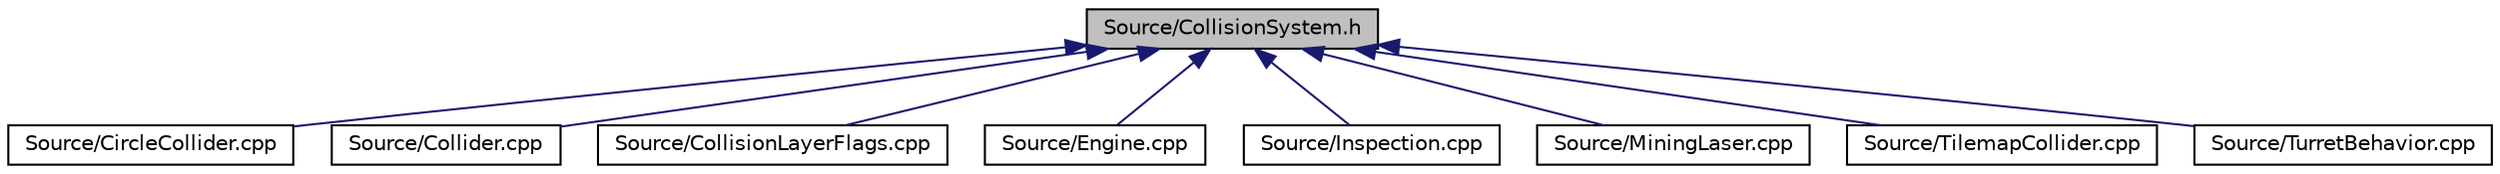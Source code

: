 digraph "Source/CollisionSystem.h"
{
 // LATEX_PDF_SIZE
  edge [fontname="Helvetica",fontsize="10",labelfontname="Helvetica",labelfontsize="10"];
  node [fontname="Helvetica",fontsize="10",shape=record];
  Node1 [label="Source/CollisionSystem.h",height=0.2,width=0.4,color="black", fillcolor="grey75", style="filled", fontcolor="black",tooltip="The CollisionSystem is responsible for checking for collisions between Different Colliders."];
  Node1 -> Node2 [dir="back",color="midnightblue",fontsize="10",style="solid"];
  Node2 [label="Source/CircleCollider.cpp",height=0.2,width=0.4,color="black", fillcolor="white", style="filled",URL="$CircleCollider_8cpp.html",tooltip="Circle-shaped collider."];
  Node1 -> Node3 [dir="back",color="midnightblue",fontsize="10",style="solid"];
  Node3 [label="Source/Collider.cpp",height=0.2,width=0.4,color="black", fillcolor="white", style="filled",URL="$Collider_8cpp.html",tooltip="Base component for detecting collisions."];
  Node1 -> Node4 [dir="back",color="midnightblue",fontsize="10",style="solid"];
  Node4 [label="Source/CollisionLayerFlags.cpp",height=0.2,width=0.4,color="black", fillcolor="white", style="filled",URL="$CollisionLayerFlags_8cpp.html",tooltip="struct that determines which collision layers to interact with"];
  Node1 -> Node5 [dir="back",color="midnightblue",fontsize="10",style="solid"];
  Node5 [label="Source/Engine.cpp",height=0.2,width=0.4,color="black", fillcolor="white", style="filled",URL="$Engine_8cpp.html",tooltip="Engine class."];
  Node1 -> Node6 [dir="back",color="midnightblue",fontsize="10",style="solid"];
  Node6 [label="Source/Inspection.cpp",height=0.2,width=0.4,color="black", fillcolor="white", style="filled",URL="$Inspection_8cpp.html",tooltip="Helper methods for inspecting things."];
  Node1 -> Node7 [dir="back",color="midnightblue",fontsize="10",style="solid"];
  Node7 [label="Source/MiningLaser.cpp",height=0.2,width=0.4,color="black", fillcolor="white", style="filled",URL="$MiningLaser_8cpp.html",tooltip="Digging laser controllable by an entity."];
  Node1 -> Node8 [dir="back",color="midnightblue",fontsize="10",style="solid"];
  Node8 [label="Source/TilemapCollider.cpp",height=0.2,width=0.4,color="black", fillcolor="white", style="filled",URL="$TilemapCollider_8cpp.html",tooltip="tilemap collider"];
  Node1 -> Node9 [dir="back",color="midnightblue",fontsize="10",style="solid"];
  Node9 [label="Source/TurretBehavior.cpp",height=0.2,width=0.4,color="black", fillcolor="white", style="filled",URL="$TurretBehavior_8cpp.html",tooltip="Behavior Compenent for Basic Turret"];
}
